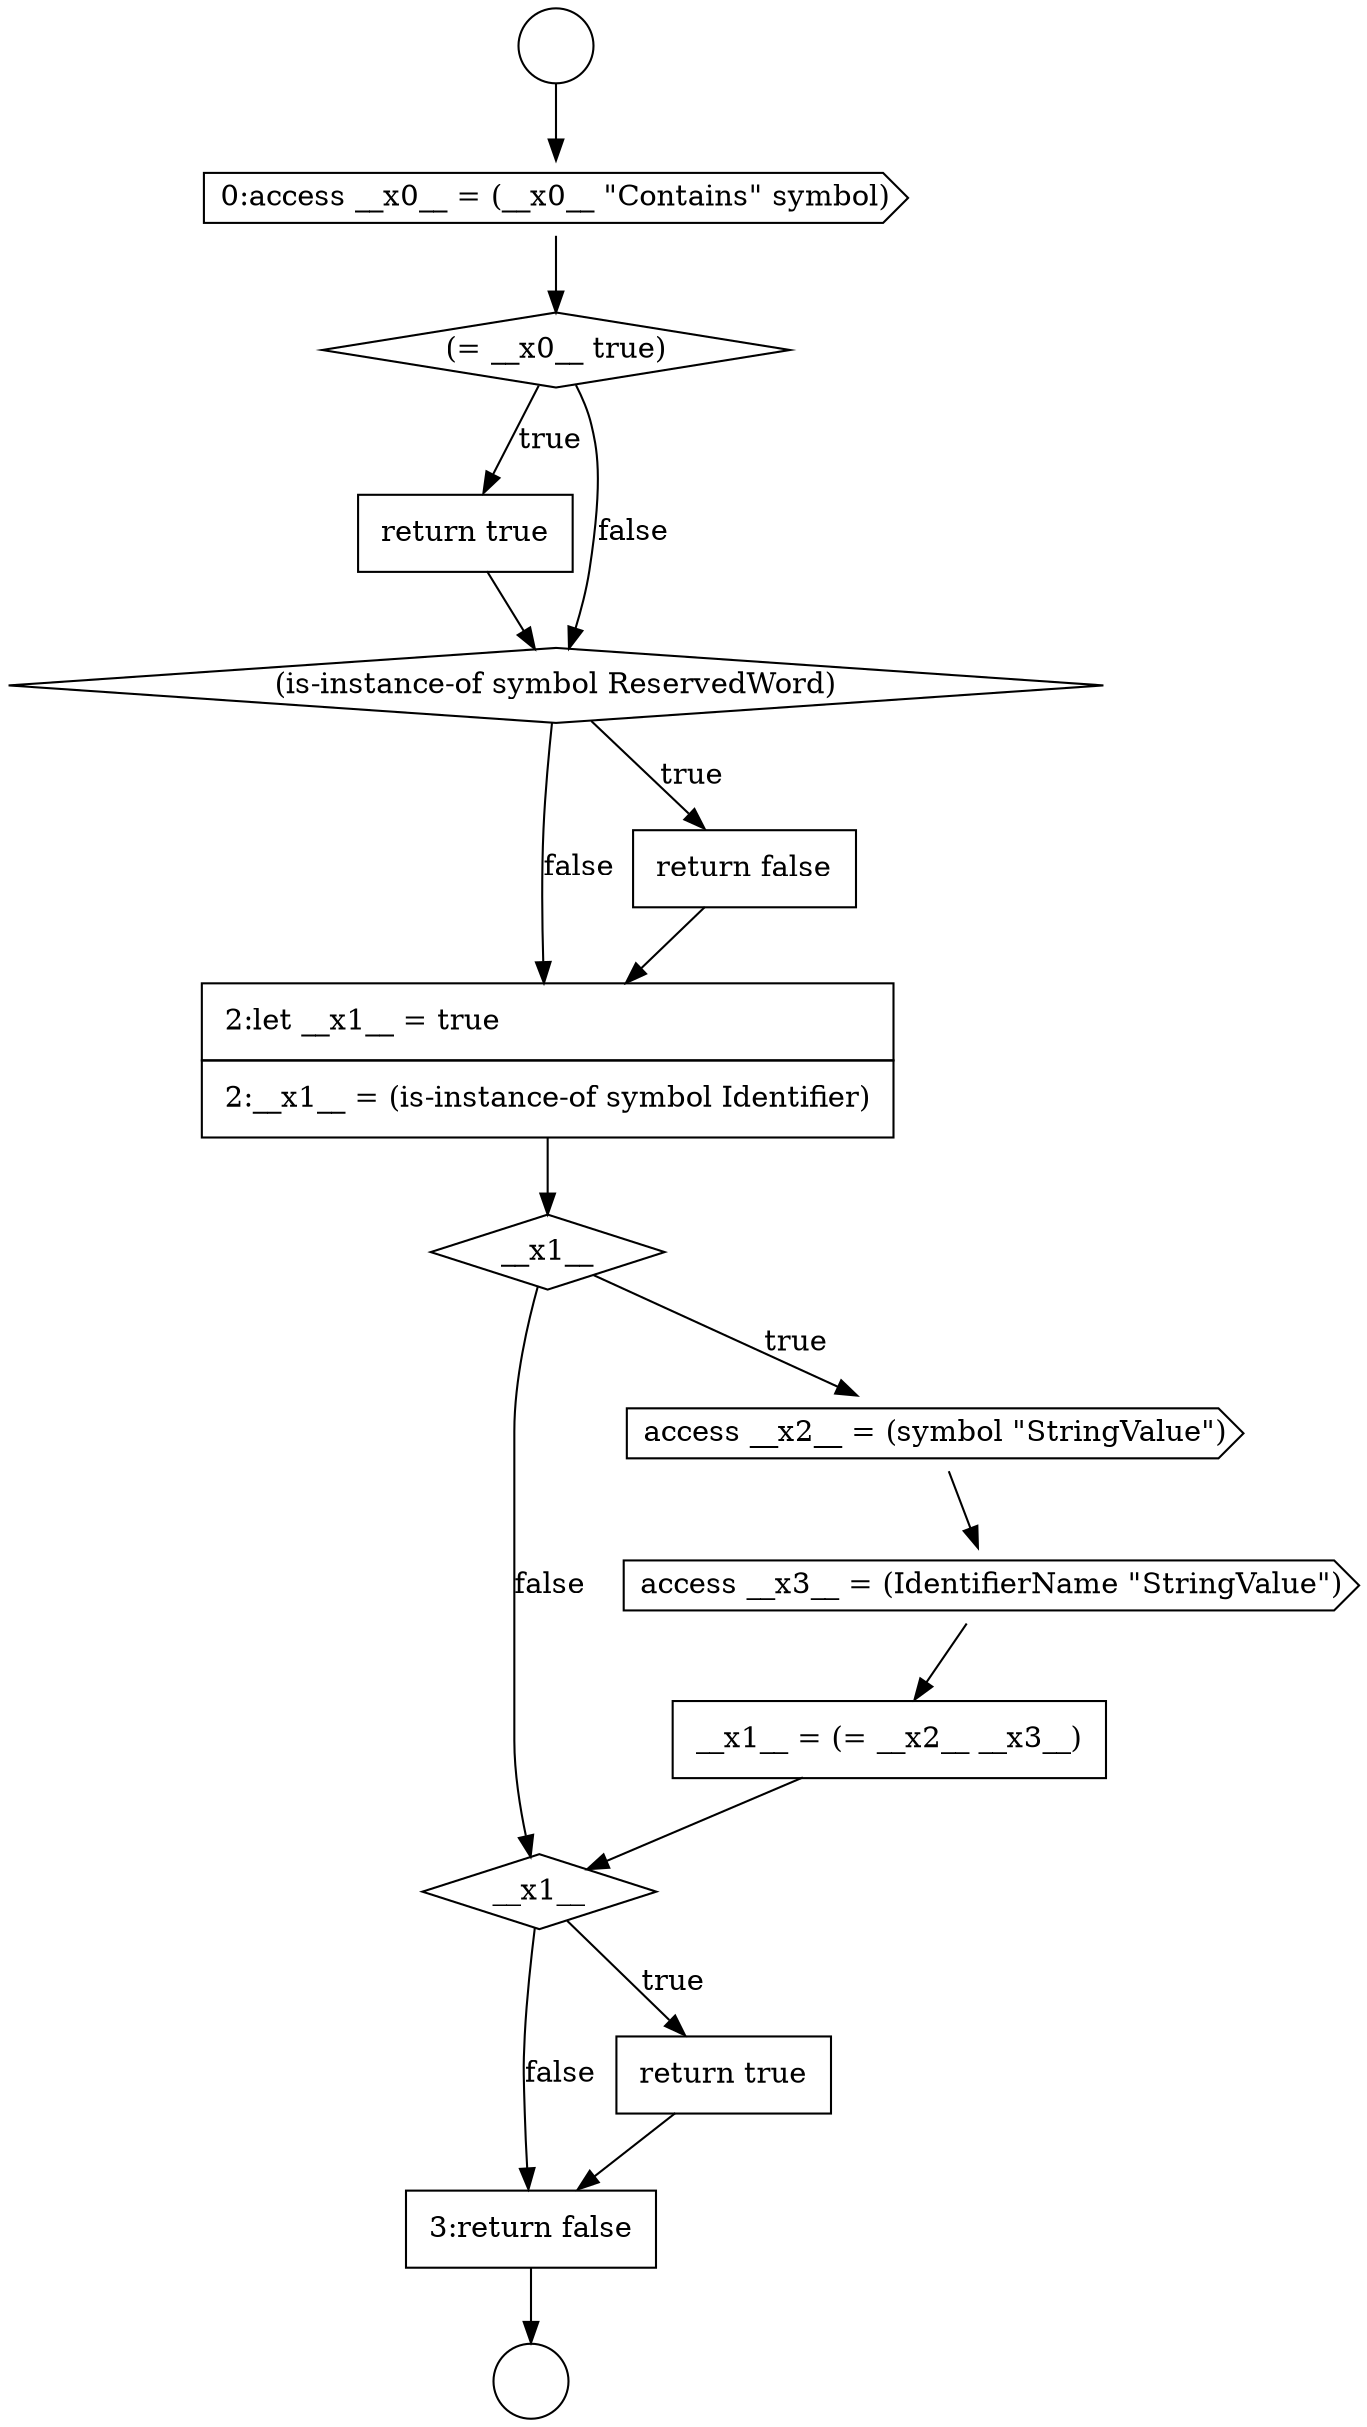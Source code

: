 digraph {
  node3979 [shape=none, margin=0, label=<<font color="black">
    <table border="0" cellborder="1" cellspacing="0" cellpadding="10">
      <tr><td align="left">2:let __x1__ = true</td></tr>
      <tr><td align="left">2:__x1__ = (is-instance-of symbol Identifier)</td></tr>
    </table>
  </font>> color="black" fillcolor="white" style=filled]
  node3976 [shape=none, margin=0, label=<<font color="black">
    <table border="0" cellborder="1" cellspacing="0" cellpadding="10">
      <tr><td align="left">return true</td></tr>
    </table>
  </font>> color="black" fillcolor="white" style=filled]
  node3986 [shape=none, margin=0, label=<<font color="black">
    <table border="0" cellborder="1" cellspacing="0" cellpadding="10">
      <tr><td align="left">3:return false</td></tr>
    </table>
  </font>> color="black" fillcolor="white" style=filled]
  node3984 [shape=diamond, label=<<font color="black">__x1__</font>> color="black" fillcolor="white" style=filled]
  node3972 [shape=circle label=" " color="black" fillcolor="white" style=filled]
  node3980 [shape=diamond, label=<<font color="black">__x1__</font>> color="black" fillcolor="white" style=filled]
  node3985 [shape=none, margin=0, label=<<font color="black">
    <table border="0" cellborder="1" cellspacing="0" cellpadding="10">
      <tr><td align="left">return true</td></tr>
    </table>
  </font>> color="black" fillcolor="white" style=filled]
  node3977 [shape=diamond, label=<<font color="black">(is-instance-of symbol ReservedWord)</font>> color="black" fillcolor="white" style=filled]
  node3978 [shape=none, margin=0, label=<<font color="black">
    <table border="0" cellborder="1" cellspacing="0" cellpadding="10">
      <tr><td align="left">return false</td></tr>
    </table>
  </font>> color="black" fillcolor="white" style=filled]
  node3982 [shape=cds, label=<<font color="black">access __x3__ = (IdentifierName &quot;StringValue&quot;)</font>> color="black" fillcolor="white" style=filled]
  node3974 [shape=cds, label=<<font color="black">0:access __x0__ = (__x0__ &quot;Contains&quot; symbol)</font>> color="black" fillcolor="white" style=filled]
  node3983 [shape=none, margin=0, label=<<font color="black">
    <table border="0" cellborder="1" cellspacing="0" cellpadding="10">
      <tr><td align="left">__x1__ = (= __x2__ __x3__)</td></tr>
    </table>
  </font>> color="black" fillcolor="white" style=filled]
  node3973 [shape=circle label=" " color="black" fillcolor="white" style=filled]
  node3981 [shape=cds, label=<<font color="black">access __x2__ = (symbol &quot;StringValue&quot;)</font>> color="black" fillcolor="white" style=filled]
  node3975 [shape=diamond, label=<<font color="black">(= __x0__ true)</font>> color="black" fillcolor="white" style=filled]
  node3974 -> node3975 [ color="black"]
  node3982 -> node3983 [ color="black"]
  node3981 -> node3982 [ color="black"]
  node3984 -> node3985 [label=<<font color="black">true</font>> color="black"]
  node3984 -> node3986 [label=<<font color="black">false</font>> color="black"]
  node3980 -> node3981 [label=<<font color="black">true</font>> color="black"]
  node3980 -> node3984 [label=<<font color="black">false</font>> color="black"]
  node3986 -> node3973 [ color="black"]
  node3983 -> node3984 [ color="black"]
  node3977 -> node3978 [label=<<font color="black">true</font>> color="black"]
  node3977 -> node3979 [label=<<font color="black">false</font>> color="black"]
  node3978 -> node3979 [ color="black"]
  node3972 -> node3974 [ color="black"]
  node3985 -> node3986 [ color="black"]
  node3976 -> node3977 [ color="black"]
  node3979 -> node3980 [ color="black"]
  node3975 -> node3976 [label=<<font color="black">true</font>> color="black"]
  node3975 -> node3977 [label=<<font color="black">false</font>> color="black"]
}
